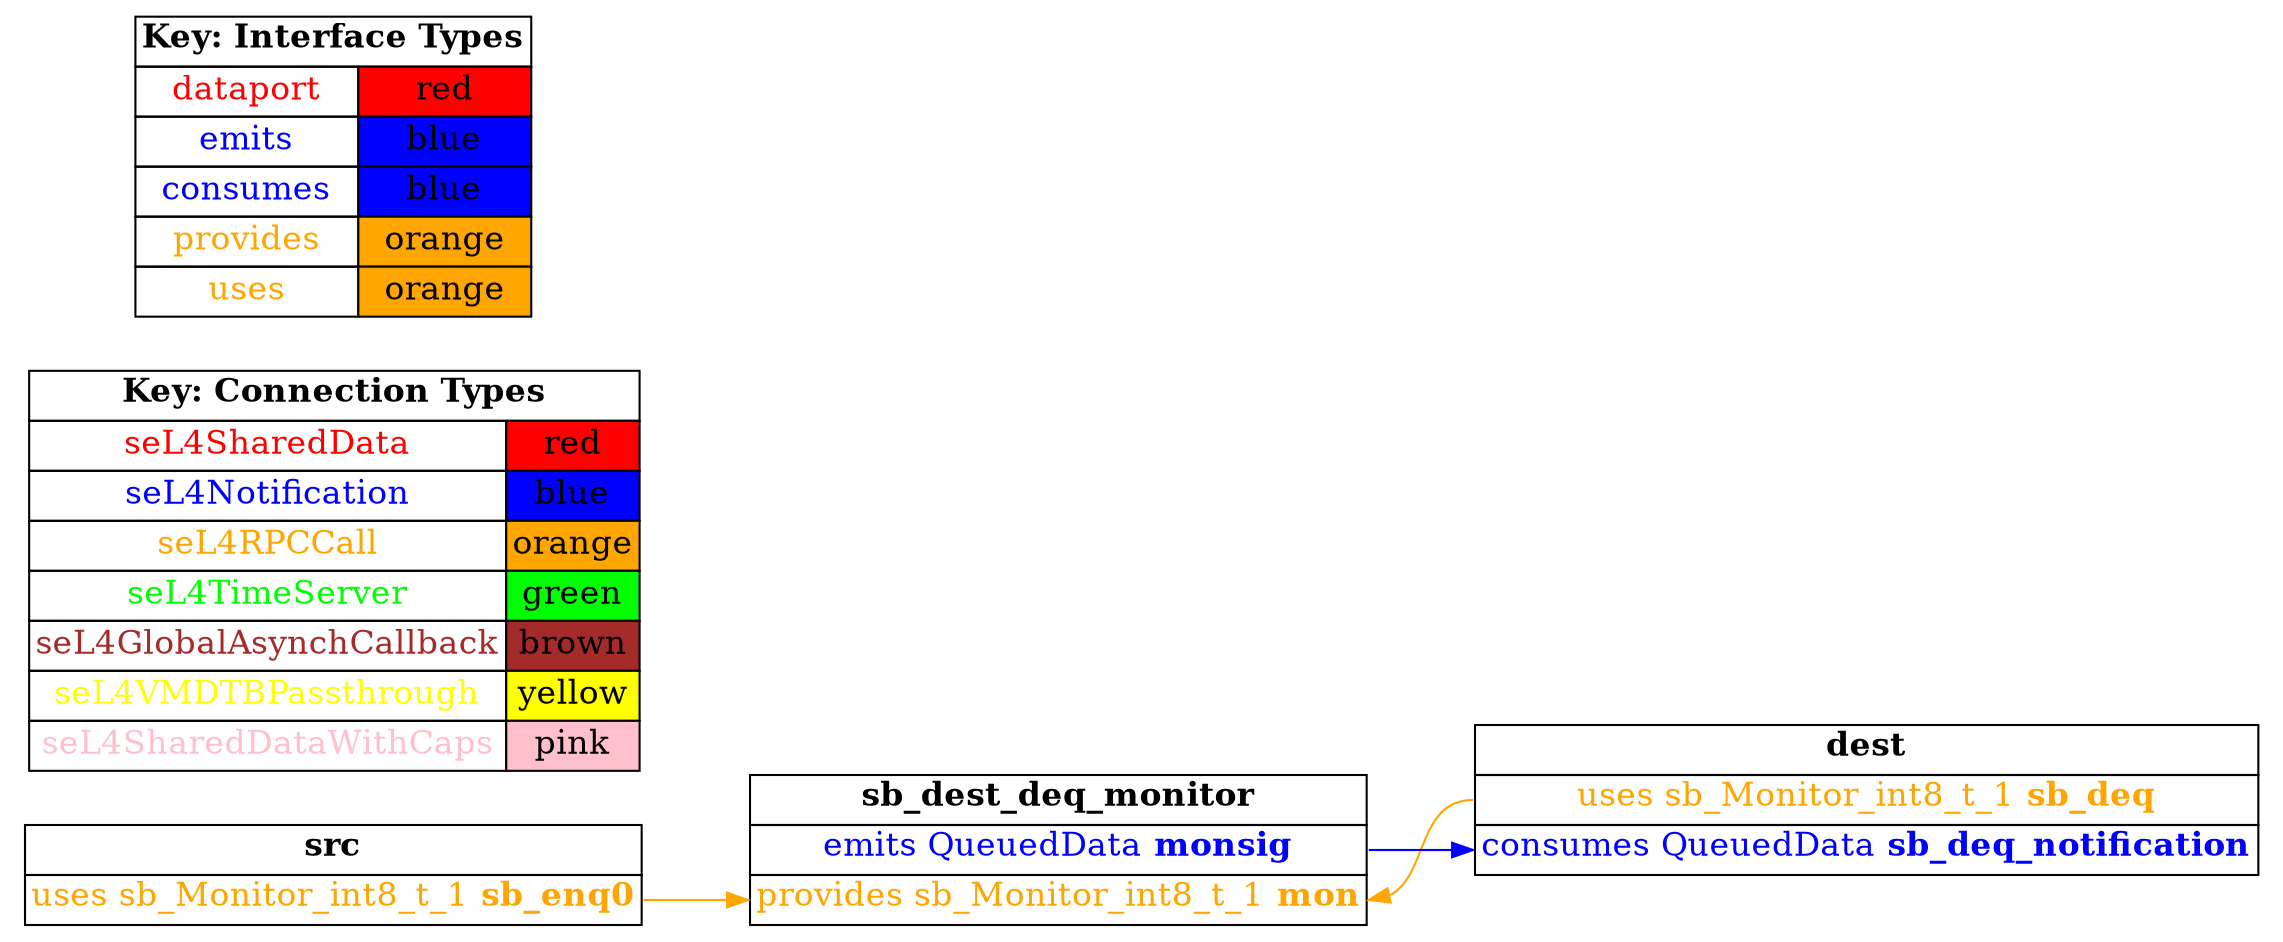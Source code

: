 digraph g {
graph [
  overlap = false,
  rankdir = "LR"
];
node [
  fontsize = "16",
  shape = "ellipse"
];
edge [
];

src [
  label=<
    <TABLE BORDER="0" CELLBORDER="1" CELLSPACING="0">
      <TR><TD><B>src</B></TD></TR>
      <TR><TD PORT="sb_enq0"><FONT COLOR="orange">uses sb_Monitor_int8_t_1 <B>sb_enq0</B></FONT></TD></TR>"
    </TABLE>
  >
  shape=plaintext
];

dest [
  label=<
    <TABLE BORDER="0" CELLBORDER="1" CELLSPACING="0">
      <TR><TD><B>dest</B></TD></TR>
      <TR><TD PORT="sb_deq"><FONT COLOR="orange">uses sb_Monitor_int8_t_1 <B>sb_deq</B></FONT></TD></TR>
      <TR><TD PORT="sb_deq_notification"><FONT COLOR="blue">consumes QueuedData <B>sb_deq_notification</B></FONT></TD></TR>"
    </TABLE>
  >
  shape=plaintext
];

sb_dest_deq_monitor [
  label=<
    <TABLE BORDER="0" CELLBORDER="1" CELLSPACING="0">
      <TR><TD><B>sb_dest_deq_monitor</B></TD></TR>
      <TR><TD PORT="monsig"><FONT COLOR="blue">emits QueuedData <B>monsig</B></FONT></TD></TR>
      <TR><TD PORT="mon"><FONT COLOR="orange">provides sb_Monitor_int8_t_1 <B>mon</B></FONT></TD></TR>"
    </TABLE>
  >
  shape=plaintext
];

connectiontypekey [
  label=<
   <TABLE BORDER="0" CELLBORDER="1" CELLSPACING="0">
     <TR><TD COLSPAN="2"><B>Key: Connection Types</B></TD></TR>
     <TR><TD><FONT COLOR="red">seL4SharedData</FONT></TD><TD BGCOLOR="red">red</TD></TR>
     <TR><TD><FONT COLOR="blue">seL4Notification</FONT></TD><TD BGCOLOR="blue">blue</TD></TR>
     <TR><TD><FONT COLOR="orange">seL4RPCCall</FONT></TD><TD BGCOLOR="orange">orange</TD></TR>
     <TR><TD><FONT COLOR="green">seL4TimeServer</FONT></TD><TD BGCOLOR="green">green</TD></TR>
     <TR><TD><FONT COLOR="brown">seL4GlobalAsynchCallback</FONT></TD><TD BGCOLOR="brown">brown</TD></TR>
     <TR><TD><FONT COLOR="yellow">seL4VMDTBPassthrough</FONT></TD><TD BGCOLOR="yellow">yellow</TD></TR>
     <TR><TD><FONT COLOR="pink">seL4SharedDataWithCaps</FONT></TD><TD BGCOLOR="pink">pink</TD></TR>
   </TABLE>
  >
  shape=plaintext
];

interfacetypekey [
  label=<
   <TABLE BORDER="0" CELLBORDER="1" CELLSPACING="0">
     <TR><TD COLSPAN="2"><B>Key: Interface Types</B></TD></TR>
     <TR><TD><FONT COLOR="red">dataport</FONT></TD><TD BGCOLOR="red">red</TD></TR>
     <TR><TD><FONT COLOR="blue">emits</FONT></TD><TD BGCOLOR="blue">blue</TD></TR>
     <TR><TD><FONT COLOR="blue">consumes</FONT></TD><TD BGCOLOR="blue">blue</TD></TR>
     <TR><TD><FONT COLOR="orange">provides</FONT></TD><TD BGCOLOR="orange">orange</TD></TR>
     <TR><TD><FONT COLOR="orange">uses</FONT></TD><TD BGCOLOR="orange">orange</TD></TR>
   </TABLE>
  >
  shape=plaintext
];

"src":sb_enq0 -> "sb_dest_deq_monitor":mon [
  color="orange"
  //label = "seL4RPCCall"
  id = conn1
];

"dest":sb_deq -> "sb_dest_deq_monitor":mon [
  color="orange"
  //label = "seL4RPCCall"
  id = conn2
];

"sb_dest_deq_monitor":monsig -> "dest":sb_deq_notification [
  color="blue"
  //label = "seL4Notification"
  id = conn3
];

}